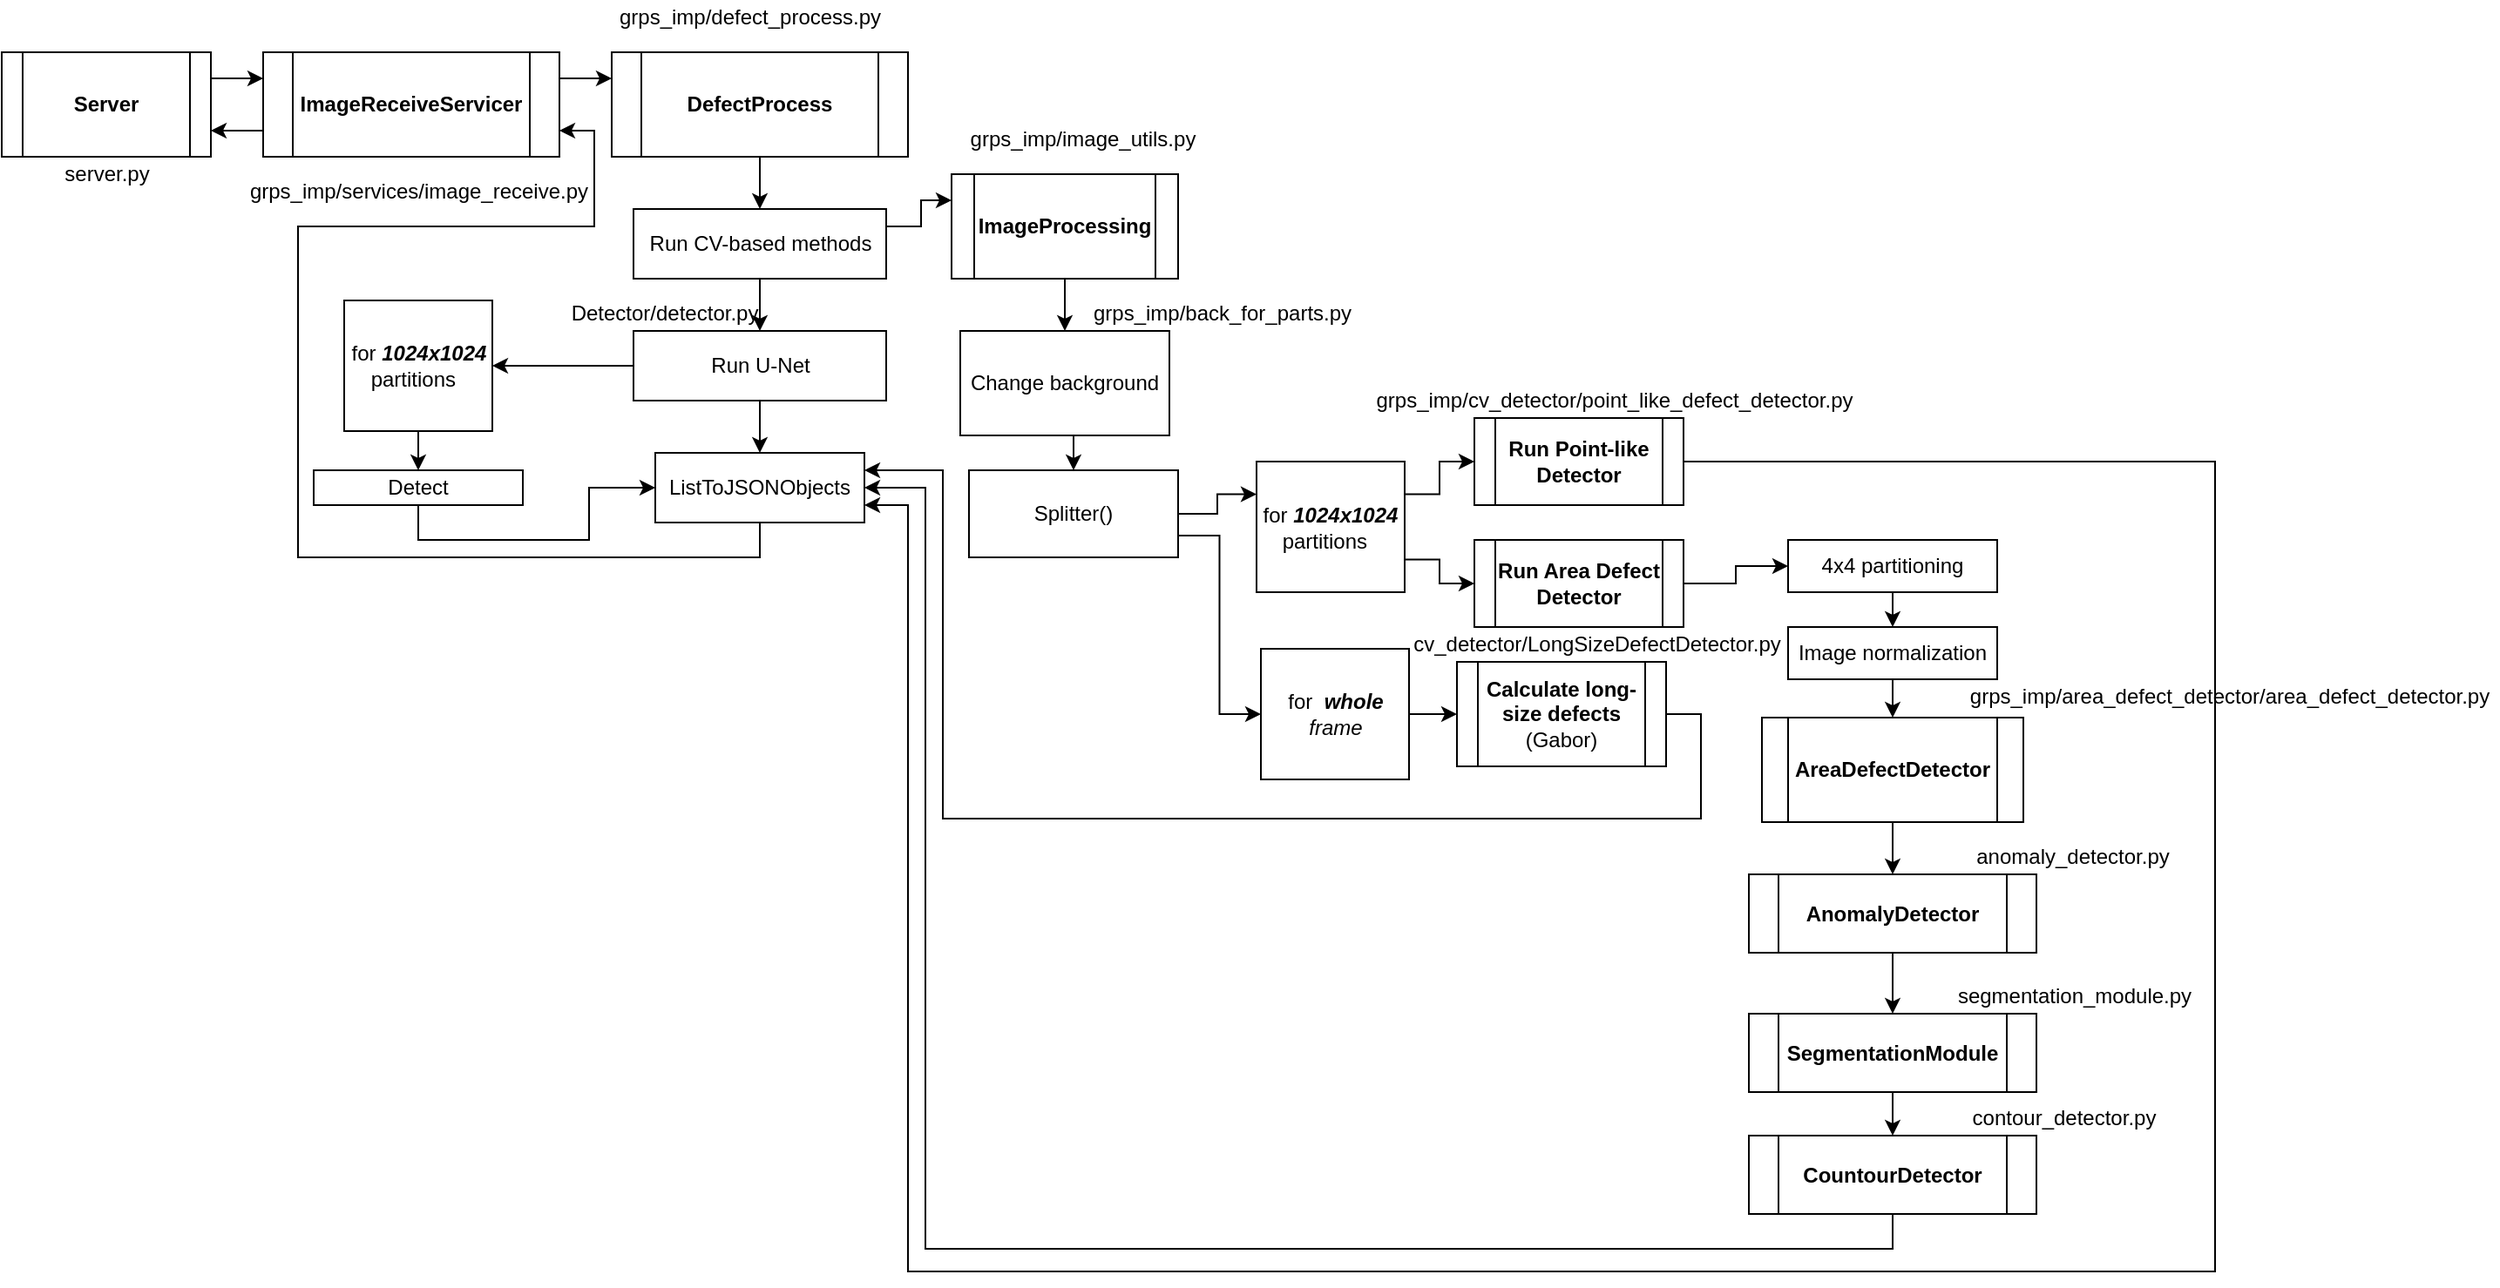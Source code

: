 <mxfile version="14.4.3" type="github">
  <diagram id="C5RBs43oDa-KdzZeNtuy" name="Page-1">
    <mxGraphModel dx="1038" dy="552" grid="1" gridSize="10" guides="1" tooltips="1" connect="1" arrows="1" fold="1" page="1" pageScale="1" pageWidth="827" pageHeight="1169" math="0" shadow="0">
      <root>
        <mxCell id="WIyWlLk6GJQsqaUBKTNV-0" />
        <mxCell id="WIyWlLk6GJQsqaUBKTNV-1" parent="WIyWlLk6GJQsqaUBKTNV-0" />
        <mxCell id="oNBHsM-2ek9uLYnt5vin-75" style="edgeStyle=orthogonalEdgeStyle;rounded=0;orthogonalLoop=1;jettySize=auto;html=1;exitX=1;exitY=0.25;exitDx=0;exitDy=0;entryX=0;entryY=0.25;entryDx=0;entryDy=0;" edge="1" parent="WIyWlLk6GJQsqaUBKTNV-1" source="oNBHsM-2ek9uLYnt5vin-0" target="oNBHsM-2ek9uLYnt5vin-2">
          <mxGeometry relative="1" as="geometry" />
        </mxCell>
        <mxCell id="oNBHsM-2ek9uLYnt5vin-0" value="&lt;b&gt;Server&lt;/b&gt;" style="shape=process;whiteSpace=wrap;html=1;backgroundOutline=1;" vertex="1" parent="WIyWlLk6GJQsqaUBKTNV-1">
          <mxGeometry x="70" y="90" width="120" height="60" as="geometry" />
        </mxCell>
        <mxCell id="oNBHsM-2ek9uLYnt5vin-1" value="server.py" style="text;html=1;align=center;verticalAlign=middle;resizable=0;points=[];autosize=1;" vertex="1" parent="WIyWlLk6GJQsqaUBKTNV-1">
          <mxGeometry x="100" y="150" width="60" height="20" as="geometry" />
        </mxCell>
        <mxCell id="oNBHsM-2ek9uLYnt5vin-73" style="edgeStyle=orthogonalEdgeStyle;rounded=0;orthogonalLoop=1;jettySize=auto;html=1;exitX=1;exitY=0.25;exitDx=0;exitDy=0;entryX=0;entryY=0.25;entryDx=0;entryDy=0;" edge="1" parent="WIyWlLk6GJQsqaUBKTNV-1" source="oNBHsM-2ek9uLYnt5vin-2" target="oNBHsM-2ek9uLYnt5vin-4">
          <mxGeometry relative="1" as="geometry" />
        </mxCell>
        <mxCell id="oNBHsM-2ek9uLYnt5vin-76" style="edgeStyle=orthogonalEdgeStyle;rounded=0;orthogonalLoop=1;jettySize=auto;html=1;exitX=0;exitY=0.75;exitDx=0;exitDy=0;entryX=1;entryY=0.75;entryDx=0;entryDy=0;" edge="1" parent="WIyWlLk6GJQsqaUBKTNV-1" source="oNBHsM-2ek9uLYnt5vin-2" target="oNBHsM-2ek9uLYnt5vin-0">
          <mxGeometry relative="1" as="geometry" />
        </mxCell>
        <mxCell id="oNBHsM-2ek9uLYnt5vin-2" value="&lt;b&gt;ImageReceiveServicer&lt;/b&gt;" style="shape=process;whiteSpace=wrap;html=1;backgroundOutline=1;" vertex="1" parent="WIyWlLk6GJQsqaUBKTNV-1">
          <mxGeometry x="220" y="90" width="170" height="60" as="geometry" />
        </mxCell>
        <mxCell id="oNBHsM-2ek9uLYnt5vin-3" value="grps_imp/services/image_receive.py" style="text;html=1;align=center;verticalAlign=middle;resizable=0;points=[];autosize=1;" vertex="1" parent="WIyWlLk6GJQsqaUBKTNV-1">
          <mxGeometry x="204" y="160" width="210" height="20" as="geometry" />
        </mxCell>
        <mxCell id="oNBHsM-2ek9uLYnt5vin-56" style="edgeStyle=orthogonalEdgeStyle;rounded=0;orthogonalLoop=1;jettySize=auto;html=1;exitX=0.5;exitY=1;exitDx=0;exitDy=0;entryX=0.5;entryY=0;entryDx=0;entryDy=0;" edge="1" parent="WIyWlLk6GJQsqaUBKTNV-1" source="oNBHsM-2ek9uLYnt5vin-4" target="oNBHsM-2ek9uLYnt5vin-8">
          <mxGeometry relative="1" as="geometry" />
        </mxCell>
        <mxCell id="oNBHsM-2ek9uLYnt5vin-4" value="&lt;b&gt;DefectProcess&lt;/b&gt;&lt;br&gt;" style="shape=process;whiteSpace=wrap;html=1;backgroundOutline=1;" vertex="1" parent="WIyWlLk6GJQsqaUBKTNV-1">
          <mxGeometry x="420" y="90" width="170" height="60" as="geometry" />
        </mxCell>
        <mxCell id="oNBHsM-2ek9uLYnt5vin-7" value="grps_imp/defect_process.py" style="text;html=1;align=center;verticalAlign=middle;resizable=0;points=[];autosize=1;" vertex="1" parent="WIyWlLk6GJQsqaUBKTNV-1">
          <mxGeometry x="414" y="60" width="170" height="20" as="geometry" />
        </mxCell>
        <mxCell id="oNBHsM-2ek9uLYnt5vin-17" style="edgeStyle=orthogonalEdgeStyle;rounded=0;orthogonalLoop=1;jettySize=auto;html=1;exitX=1;exitY=0.25;exitDx=0;exitDy=0;entryX=0;entryY=0.25;entryDx=0;entryDy=0;" edge="1" parent="WIyWlLk6GJQsqaUBKTNV-1" source="oNBHsM-2ek9uLYnt5vin-8" target="oNBHsM-2ek9uLYnt5vin-10">
          <mxGeometry relative="1" as="geometry" />
        </mxCell>
        <mxCell id="oNBHsM-2ek9uLYnt5vin-57" value="" style="edgeStyle=orthogonalEdgeStyle;rounded=0;orthogonalLoop=1;jettySize=auto;html=1;" edge="1" parent="WIyWlLk6GJQsqaUBKTNV-1" source="oNBHsM-2ek9uLYnt5vin-8" target="oNBHsM-2ek9uLYnt5vin-9">
          <mxGeometry relative="1" as="geometry" />
        </mxCell>
        <mxCell id="oNBHsM-2ek9uLYnt5vin-8" value="Run CV-based methods" style="rounded=0;whiteSpace=wrap;html=1;" vertex="1" parent="WIyWlLk6GJQsqaUBKTNV-1">
          <mxGeometry x="432.5" y="180" width="145" height="40" as="geometry" />
        </mxCell>
        <mxCell id="oNBHsM-2ek9uLYnt5vin-67" style="edgeStyle=orthogonalEdgeStyle;rounded=0;orthogonalLoop=1;jettySize=auto;html=1;exitX=0;exitY=0.5;exitDx=0;exitDy=0;" edge="1" parent="WIyWlLk6GJQsqaUBKTNV-1" source="oNBHsM-2ek9uLYnt5vin-9" target="oNBHsM-2ek9uLYnt5vin-60">
          <mxGeometry relative="1" as="geometry" />
        </mxCell>
        <mxCell id="oNBHsM-2ek9uLYnt5vin-69" style="edgeStyle=orthogonalEdgeStyle;rounded=0;orthogonalLoop=1;jettySize=auto;html=1;exitX=0.5;exitY=1;exitDx=0;exitDy=0;entryX=0.5;entryY=0;entryDx=0;entryDy=0;" edge="1" parent="WIyWlLk6GJQsqaUBKTNV-1" source="oNBHsM-2ek9uLYnt5vin-9" target="oNBHsM-2ek9uLYnt5vin-68">
          <mxGeometry relative="1" as="geometry" />
        </mxCell>
        <mxCell id="oNBHsM-2ek9uLYnt5vin-9" value="Run U-Net" style="rounded=0;whiteSpace=wrap;html=1;" vertex="1" parent="WIyWlLk6GJQsqaUBKTNV-1">
          <mxGeometry x="432.5" y="250" width="145" height="40" as="geometry" />
        </mxCell>
        <mxCell id="oNBHsM-2ek9uLYnt5vin-18" style="edgeStyle=orthogonalEdgeStyle;rounded=0;orthogonalLoop=1;jettySize=auto;html=1;exitX=0.5;exitY=1;exitDx=0;exitDy=0;entryX=0.5;entryY=0;entryDx=0;entryDy=0;" edge="1" parent="WIyWlLk6GJQsqaUBKTNV-1" source="oNBHsM-2ek9uLYnt5vin-10" target="oNBHsM-2ek9uLYnt5vin-14">
          <mxGeometry relative="1" as="geometry" />
        </mxCell>
        <mxCell id="oNBHsM-2ek9uLYnt5vin-10" value="&lt;b&gt;ImageProcessing&lt;/b&gt;" style="shape=process;whiteSpace=wrap;html=1;backgroundOutline=1;" vertex="1" parent="WIyWlLk6GJQsqaUBKTNV-1">
          <mxGeometry x="615" y="160" width="130" height="60" as="geometry" />
        </mxCell>
        <mxCell id="oNBHsM-2ek9uLYnt5vin-12" value="grps_imp/image_utils.py" style="text;html=1;align=center;verticalAlign=middle;resizable=0;points=[];autosize=1;" vertex="1" parent="WIyWlLk6GJQsqaUBKTNV-1">
          <mxGeometry x="615" y="130" width="150" height="20" as="geometry" />
        </mxCell>
        <mxCell id="oNBHsM-2ek9uLYnt5vin-58" style="edgeStyle=orthogonalEdgeStyle;rounded=0;orthogonalLoop=1;jettySize=auto;html=1;exitX=0.5;exitY=1;exitDx=0;exitDy=0;entryX=0.5;entryY=0;entryDx=0;entryDy=0;" edge="1" parent="WIyWlLk6GJQsqaUBKTNV-1" source="oNBHsM-2ek9uLYnt5vin-14" target="oNBHsM-2ek9uLYnt5vin-19">
          <mxGeometry relative="1" as="geometry" />
        </mxCell>
        <mxCell id="oNBHsM-2ek9uLYnt5vin-14" value="Change background" style="rounded=0;whiteSpace=wrap;html=1;" vertex="1" parent="WIyWlLk6GJQsqaUBKTNV-1">
          <mxGeometry x="620" y="250" width="120" height="60" as="geometry" />
        </mxCell>
        <mxCell id="oNBHsM-2ek9uLYnt5vin-15" value="grps_imp/back_for_parts.py" style="text;html=1;align=center;verticalAlign=middle;resizable=0;points=[];autosize=1;" vertex="1" parent="WIyWlLk6GJQsqaUBKTNV-1">
          <mxGeometry x="690" y="230" width="160" height="20" as="geometry" />
        </mxCell>
        <mxCell id="oNBHsM-2ek9uLYnt5vin-29" style="edgeStyle=orthogonalEdgeStyle;rounded=0;orthogonalLoop=1;jettySize=auto;html=1;exitX=1;exitY=0.5;exitDx=0;exitDy=0;entryX=0;entryY=0.25;entryDx=0;entryDy=0;" edge="1" parent="WIyWlLk6GJQsqaUBKTNV-1" source="oNBHsM-2ek9uLYnt5vin-19" target="oNBHsM-2ek9uLYnt5vin-24">
          <mxGeometry relative="1" as="geometry" />
        </mxCell>
        <mxCell id="oNBHsM-2ek9uLYnt5vin-31" style="edgeStyle=orthogonalEdgeStyle;rounded=0;orthogonalLoop=1;jettySize=auto;html=1;exitX=1;exitY=0.75;exitDx=0;exitDy=0;entryX=0;entryY=0.5;entryDx=0;entryDy=0;" edge="1" parent="WIyWlLk6GJQsqaUBKTNV-1" source="oNBHsM-2ek9uLYnt5vin-19" target="oNBHsM-2ek9uLYnt5vin-30">
          <mxGeometry relative="1" as="geometry" />
        </mxCell>
        <mxCell id="oNBHsM-2ek9uLYnt5vin-19" value="Splitter()" style="rounded=0;whiteSpace=wrap;html=1;" vertex="1" parent="WIyWlLk6GJQsqaUBKTNV-1">
          <mxGeometry x="625" y="330" width="120" height="50" as="geometry" />
        </mxCell>
        <mxCell id="oNBHsM-2ek9uLYnt5vin-77" style="edgeStyle=orthogonalEdgeStyle;rounded=0;orthogonalLoop=1;jettySize=auto;html=1;exitX=1;exitY=0.5;exitDx=0;exitDy=0;entryX=1;entryY=0.25;entryDx=0;entryDy=0;" edge="1" parent="WIyWlLk6GJQsqaUBKTNV-1" source="oNBHsM-2ek9uLYnt5vin-20" target="oNBHsM-2ek9uLYnt5vin-68">
          <mxGeometry relative="1" as="geometry">
            <Array as="points">
              <mxPoint x="1045" y="470" />
              <mxPoint x="1045" y="530" />
              <mxPoint x="610" y="530" />
              <mxPoint x="610" y="330" />
            </Array>
          </mxGeometry>
        </mxCell>
        <mxCell id="oNBHsM-2ek9uLYnt5vin-20" value="Calculate long-size defects&lt;br&gt;&lt;span style=&quot;font-weight: normal&quot;&gt;(Gabor)&lt;/span&gt;" style="shape=process;whiteSpace=wrap;html=1;backgroundOutline=1;fontStyle=1" vertex="1" parent="WIyWlLk6GJQsqaUBKTNV-1">
          <mxGeometry x="905" y="440" width="120" height="60" as="geometry" />
        </mxCell>
        <mxCell id="oNBHsM-2ek9uLYnt5vin-72" style="edgeStyle=orthogonalEdgeStyle;rounded=0;orthogonalLoop=1;jettySize=auto;html=1;exitX=1;exitY=0.5;exitDx=0;exitDy=0;entryX=1;entryY=0.75;entryDx=0;entryDy=0;" edge="1" parent="WIyWlLk6GJQsqaUBKTNV-1" source="oNBHsM-2ek9uLYnt5vin-21" target="oNBHsM-2ek9uLYnt5vin-68">
          <mxGeometry relative="1" as="geometry">
            <Array as="points">
              <mxPoint x="1340" y="325" />
              <mxPoint x="1340" y="790" />
              <mxPoint x="590" y="790" />
              <mxPoint x="590" y="350" />
            </Array>
          </mxGeometry>
        </mxCell>
        <mxCell id="oNBHsM-2ek9uLYnt5vin-21" value="Run Point-like Detector" style="shape=process;whiteSpace=wrap;html=1;backgroundOutline=1;fontStyle=1" vertex="1" parent="WIyWlLk6GJQsqaUBKTNV-1">
          <mxGeometry x="915" y="300" width="120" height="50" as="geometry" />
        </mxCell>
        <mxCell id="oNBHsM-2ek9uLYnt5vin-79" style="edgeStyle=orthogonalEdgeStyle;rounded=0;orthogonalLoop=1;jettySize=auto;html=1;exitX=1;exitY=0.5;exitDx=0;exitDy=0;entryX=0;entryY=0.5;entryDx=0;entryDy=0;" edge="1" parent="WIyWlLk6GJQsqaUBKTNV-1" source="oNBHsM-2ek9uLYnt5vin-23" target="oNBHsM-2ek9uLYnt5vin-38">
          <mxGeometry relative="1" as="geometry" />
        </mxCell>
        <mxCell id="oNBHsM-2ek9uLYnt5vin-23" value="Run Area Defect Detector" style="shape=process;whiteSpace=wrap;html=1;backgroundOutline=1;fontStyle=1" vertex="1" parent="WIyWlLk6GJQsqaUBKTNV-1">
          <mxGeometry x="915" y="370" width="120" height="50" as="geometry" />
        </mxCell>
        <mxCell id="oNBHsM-2ek9uLYnt5vin-26" style="edgeStyle=orthogonalEdgeStyle;rounded=0;orthogonalLoop=1;jettySize=auto;html=1;exitX=1;exitY=0.25;exitDx=0;exitDy=0;entryX=0;entryY=0.5;entryDx=0;entryDy=0;" edge="1" parent="WIyWlLk6GJQsqaUBKTNV-1" source="oNBHsM-2ek9uLYnt5vin-24" target="oNBHsM-2ek9uLYnt5vin-21">
          <mxGeometry relative="1" as="geometry" />
        </mxCell>
        <mxCell id="oNBHsM-2ek9uLYnt5vin-27" style="edgeStyle=orthogonalEdgeStyle;rounded=0;orthogonalLoop=1;jettySize=auto;html=1;exitX=1;exitY=0.75;exitDx=0;exitDy=0;entryX=0;entryY=0.5;entryDx=0;entryDy=0;" edge="1" parent="WIyWlLk6GJQsqaUBKTNV-1" source="oNBHsM-2ek9uLYnt5vin-24" target="oNBHsM-2ek9uLYnt5vin-23">
          <mxGeometry relative="1" as="geometry" />
        </mxCell>
        <mxCell id="oNBHsM-2ek9uLYnt5vin-24" value="for &lt;b&gt;&lt;i&gt;1024x1024&lt;/i&gt;&lt;/b&gt; partitions&amp;nbsp;&amp;nbsp;" style="rounded=0;whiteSpace=wrap;html=1;" vertex="1" parent="WIyWlLk6GJQsqaUBKTNV-1">
          <mxGeometry x="790" y="325" width="85" height="75" as="geometry" />
        </mxCell>
        <mxCell id="oNBHsM-2ek9uLYnt5vin-32" style="edgeStyle=orthogonalEdgeStyle;rounded=0;orthogonalLoop=1;jettySize=auto;html=1;exitX=1;exitY=0.5;exitDx=0;exitDy=0;entryX=0;entryY=0.5;entryDx=0;entryDy=0;" edge="1" parent="WIyWlLk6GJQsqaUBKTNV-1" source="oNBHsM-2ek9uLYnt5vin-30" target="oNBHsM-2ek9uLYnt5vin-20">
          <mxGeometry relative="1" as="geometry" />
        </mxCell>
        <mxCell id="oNBHsM-2ek9uLYnt5vin-30" value="for&amp;nbsp;&lt;i&gt;&lt;b&gt;&amp;nbsp;whole &lt;/b&gt;frame&lt;/i&gt;" style="rounded=0;whiteSpace=wrap;html=1;" vertex="1" parent="WIyWlLk6GJQsqaUBKTNV-1">
          <mxGeometry x="792.5" y="432.5" width="85" height="75" as="geometry" />
        </mxCell>
        <mxCell id="oNBHsM-2ek9uLYnt5vin-34" value="grps_imp/cv_detector/point_like_defect_detector.py" style="text;html=1;align=center;verticalAlign=middle;resizable=0;points=[];autosize=1;" vertex="1" parent="WIyWlLk6GJQsqaUBKTNV-1">
          <mxGeometry x="850" y="280" width="290" height="20" as="geometry" />
        </mxCell>
        <mxCell id="oNBHsM-2ek9uLYnt5vin-81" style="edgeStyle=orthogonalEdgeStyle;rounded=0;orthogonalLoop=1;jettySize=auto;html=1;exitX=0.5;exitY=1;exitDx=0;exitDy=0;entryX=0.5;entryY=0;entryDx=0;entryDy=0;" edge="1" parent="WIyWlLk6GJQsqaUBKTNV-1" source="oNBHsM-2ek9uLYnt5vin-35" target="oNBHsM-2ek9uLYnt5vin-39">
          <mxGeometry relative="1" as="geometry" />
        </mxCell>
        <mxCell id="oNBHsM-2ek9uLYnt5vin-35" value="Image normalization" style="rounded=0;whiteSpace=wrap;html=1;" vertex="1" parent="WIyWlLk6GJQsqaUBKTNV-1">
          <mxGeometry x="1095" y="420" width="120" height="30" as="geometry" />
        </mxCell>
        <mxCell id="oNBHsM-2ek9uLYnt5vin-80" style="edgeStyle=orthogonalEdgeStyle;rounded=0;orthogonalLoop=1;jettySize=auto;html=1;exitX=0.5;exitY=1;exitDx=0;exitDy=0;entryX=0.5;entryY=0;entryDx=0;entryDy=0;" edge="1" parent="WIyWlLk6GJQsqaUBKTNV-1" source="oNBHsM-2ek9uLYnt5vin-38" target="oNBHsM-2ek9uLYnt5vin-35">
          <mxGeometry relative="1" as="geometry" />
        </mxCell>
        <mxCell id="oNBHsM-2ek9uLYnt5vin-38" value="4x4 partitioning" style="rounded=0;whiteSpace=wrap;html=1;" vertex="1" parent="WIyWlLk6GJQsqaUBKTNV-1">
          <mxGeometry x="1095" y="370" width="120" height="30" as="geometry" />
        </mxCell>
        <mxCell id="oNBHsM-2ek9uLYnt5vin-45" style="edgeStyle=orthogonalEdgeStyle;rounded=0;orthogonalLoop=1;jettySize=auto;html=1;exitX=0.5;exitY=1;exitDx=0;exitDy=0;" edge="1" parent="WIyWlLk6GJQsqaUBKTNV-1" source="oNBHsM-2ek9uLYnt5vin-39" target="oNBHsM-2ek9uLYnt5vin-42">
          <mxGeometry relative="1" as="geometry" />
        </mxCell>
        <mxCell id="oNBHsM-2ek9uLYnt5vin-39" value="AreaDefectDetector" style="shape=process;whiteSpace=wrap;html=1;backgroundOutline=1;fontStyle=1" vertex="1" parent="WIyWlLk6GJQsqaUBKTNV-1">
          <mxGeometry x="1080" y="472" width="150" height="60" as="geometry" />
        </mxCell>
        <mxCell id="oNBHsM-2ek9uLYnt5vin-41" value="grps_imp/area_defect_detector/area_defect_detector.py" style="text;html=1;align=center;verticalAlign=middle;resizable=0;points=[];autosize=1;" vertex="1" parent="WIyWlLk6GJQsqaUBKTNV-1">
          <mxGeometry x="1192.5" y="450" width="310" height="20" as="geometry" />
        </mxCell>
        <mxCell id="oNBHsM-2ek9uLYnt5vin-46" style="edgeStyle=orthogonalEdgeStyle;rounded=0;orthogonalLoop=1;jettySize=auto;html=1;exitX=0.5;exitY=1;exitDx=0;exitDy=0;" edge="1" parent="WIyWlLk6GJQsqaUBKTNV-1" source="oNBHsM-2ek9uLYnt5vin-42" target="oNBHsM-2ek9uLYnt5vin-43">
          <mxGeometry relative="1" as="geometry" />
        </mxCell>
        <mxCell id="oNBHsM-2ek9uLYnt5vin-42" value="AnomalyDetector" style="shape=process;whiteSpace=wrap;html=1;backgroundOutline=1;fontStyle=1" vertex="1" parent="WIyWlLk6GJQsqaUBKTNV-1">
          <mxGeometry x="1072.5" y="562" width="165" height="45" as="geometry" />
        </mxCell>
        <mxCell id="oNBHsM-2ek9uLYnt5vin-47" style="edgeStyle=orthogonalEdgeStyle;rounded=0;orthogonalLoop=1;jettySize=auto;html=1;exitX=0.5;exitY=1;exitDx=0;exitDy=0;" edge="1" parent="WIyWlLk6GJQsqaUBKTNV-1" source="oNBHsM-2ek9uLYnt5vin-43" target="oNBHsM-2ek9uLYnt5vin-44">
          <mxGeometry relative="1" as="geometry" />
        </mxCell>
        <mxCell id="oNBHsM-2ek9uLYnt5vin-43" value="SegmentationModule" style="shape=process;whiteSpace=wrap;html=1;backgroundOutline=1;fontStyle=1" vertex="1" parent="WIyWlLk6GJQsqaUBKTNV-1">
          <mxGeometry x="1072.5" y="642" width="165" height="45" as="geometry" />
        </mxCell>
        <mxCell id="oNBHsM-2ek9uLYnt5vin-71" style="edgeStyle=orthogonalEdgeStyle;rounded=0;orthogonalLoop=1;jettySize=auto;html=1;exitX=0.5;exitY=1;exitDx=0;exitDy=0;entryX=1;entryY=0.5;entryDx=0;entryDy=0;" edge="1" parent="WIyWlLk6GJQsqaUBKTNV-1" source="oNBHsM-2ek9uLYnt5vin-44" target="oNBHsM-2ek9uLYnt5vin-68">
          <mxGeometry relative="1" as="geometry">
            <Array as="points">
              <mxPoint x="1155" y="777" />
              <mxPoint x="600" y="777" />
              <mxPoint x="600" y="340" />
            </Array>
          </mxGeometry>
        </mxCell>
        <mxCell id="oNBHsM-2ek9uLYnt5vin-44" value="CountourDetector" style="shape=process;whiteSpace=wrap;html=1;backgroundOutline=1;fontStyle=1" vertex="1" parent="WIyWlLk6GJQsqaUBKTNV-1">
          <mxGeometry x="1072.5" y="712" width="165" height="45" as="geometry" />
        </mxCell>
        <mxCell id="oNBHsM-2ek9uLYnt5vin-48" value="anomaly_detector.py" style="text;html=1;align=center;verticalAlign=middle;resizable=0;points=[];autosize=1;" vertex="1" parent="WIyWlLk6GJQsqaUBKTNV-1">
          <mxGeometry x="1192.5" y="542" width="130" height="20" as="geometry" />
        </mxCell>
        <mxCell id="oNBHsM-2ek9uLYnt5vin-49" value="segmentation_module.py" style="text;html=1;align=center;verticalAlign=middle;resizable=0;points=[];autosize=1;" vertex="1" parent="WIyWlLk6GJQsqaUBKTNV-1">
          <mxGeometry x="1183.5" y="622" width="150" height="20" as="geometry" />
        </mxCell>
        <mxCell id="oNBHsM-2ek9uLYnt5vin-50" value="contour_detector.py" style="text;html=1;align=center;verticalAlign=middle;resizable=0;points=[];autosize=1;" vertex="1" parent="WIyWlLk6GJQsqaUBKTNV-1">
          <mxGeometry x="1192.5" y="692" width="120" height="20" as="geometry" />
        </mxCell>
        <mxCell id="oNBHsM-2ek9uLYnt5vin-55" value="cv_detector/LongSizeDefectDetector.py" style="text;html=1;align=center;verticalAlign=middle;resizable=0;points=[];autosize=1;" vertex="1" parent="WIyWlLk6GJQsqaUBKTNV-1">
          <mxGeometry x="870" y="420" width="230" height="20" as="geometry" />
        </mxCell>
        <mxCell id="oNBHsM-2ek9uLYnt5vin-59" value="Detector/detector.py" style="text;html=1;align=center;verticalAlign=middle;resizable=0;points=[];autosize=1;" vertex="1" parent="WIyWlLk6GJQsqaUBKTNV-1">
          <mxGeometry x="390" y="230" width="120" height="20" as="geometry" />
        </mxCell>
        <mxCell id="oNBHsM-2ek9uLYnt5vin-63" style="edgeStyle=orthogonalEdgeStyle;rounded=0;orthogonalLoop=1;jettySize=auto;html=1;exitX=0.5;exitY=1;exitDx=0;exitDy=0;entryX=0.5;entryY=0;entryDx=0;entryDy=0;" edge="1" parent="WIyWlLk6GJQsqaUBKTNV-1" source="oNBHsM-2ek9uLYnt5vin-60" target="oNBHsM-2ek9uLYnt5vin-61">
          <mxGeometry relative="1" as="geometry" />
        </mxCell>
        <mxCell id="oNBHsM-2ek9uLYnt5vin-60" value="for &lt;b&gt;&lt;i&gt;1024x1024&lt;/i&gt;&lt;/b&gt; partitions&amp;nbsp;&amp;nbsp;" style="rounded=0;whiteSpace=wrap;html=1;" vertex="1" parent="WIyWlLk6GJQsqaUBKTNV-1">
          <mxGeometry x="266.5" y="232.5" width="85" height="75" as="geometry" />
        </mxCell>
        <mxCell id="oNBHsM-2ek9uLYnt5vin-70" style="edgeStyle=orthogonalEdgeStyle;rounded=0;orthogonalLoop=1;jettySize=auto;html=1;exitX=0.5;exitY=1;exitDx=0;exitDy=0;entryX=0;entryY=0.5;entryDx=0;entryDy=0;" edge="1" parent="WIyWlLk6GJQsqaUBKTNV-1" source="oNBHsM-2ek9uLYnt5vin-61" target="oNBHsM-2ek9uLYnt5vin-68">
          <mxGeometry relative="1" as="geometry" />
        </mxCell>
        <mxCell id="oNBHsM-2ek9uLYnt5vin-61" value="Detect" style="rounded=0;whiteSpace=wrap;html=1;" vertex="1" parent="WIyWlLk6GJQsqaUBKTNV-1">
          <mxGeometry x="249" y="330" width="120" height="20" as="geometry" />
        </mxCell>
        <mxCell id="oNBHsM-2ek9uLYnt5vin-74" style="edgeStyle=orthogonalEdgeStyle;rounded=0;orthogonalLoop=1;jettySize=auto;html=1;exitX=0.5;exitY=1;exitDx=0;exitDy=0;entryX=1;entryY=0.75;entryDx=0;entryDy=0;" edge="1" parent="WIyWlLk6GJQsqaUBKTNV-1" source="oNBHsM-2ek9uLYnt5vin-68" target="oNBHsM-2ek9uLYnt5vin-2">
          <mxGeometry relative="1" as="geometry">
            <Array as="points">
              <mxPoint x="505" y="380" />
              <mxPoint x="240" y="380" />
              <mxPoint x="240" y="190" />
              <mxPoint x="410" y="190" />
              <mxPoint x="410" y="135" />
            </Array>
          </mxGeometry>
        </mxCell>
        <mxCell id="oNBHsM-2ek9uLYnt5vin-68" value="ListToJSONObjects" style="rounded=0;whiteSpace=wrap;html=1;" vertex="1" parent="WIyWlLk6GJQsqaUBKTNV-1">
          <mxGeometry x="445" y="320" width="120" height="40" as="geometry" />
        </mxCell>
        <mxCell id="oNBHsM-2ek9uLYnt5vin-82" style="edgeStyle=orthogonalEdgeStyle;rounded=0;orthogonalLoop=1;jettySize=auto;html=1;exitX=0.5;exitY=1;exitDx=0;exitDy=0;" edge="1" parent="WIyWlLk6GJQsqaUBKTNV-1" source="oNBHsM-2ek9uLYnt5vin-35" target="oNBHsM-2ek9uLYnt5vin-35">
          <mxGeometry relative="1" as="geometry" />
        </mxCell>
      </root>
    </mxGraphModel>
  </diagram>
</mxfile>
